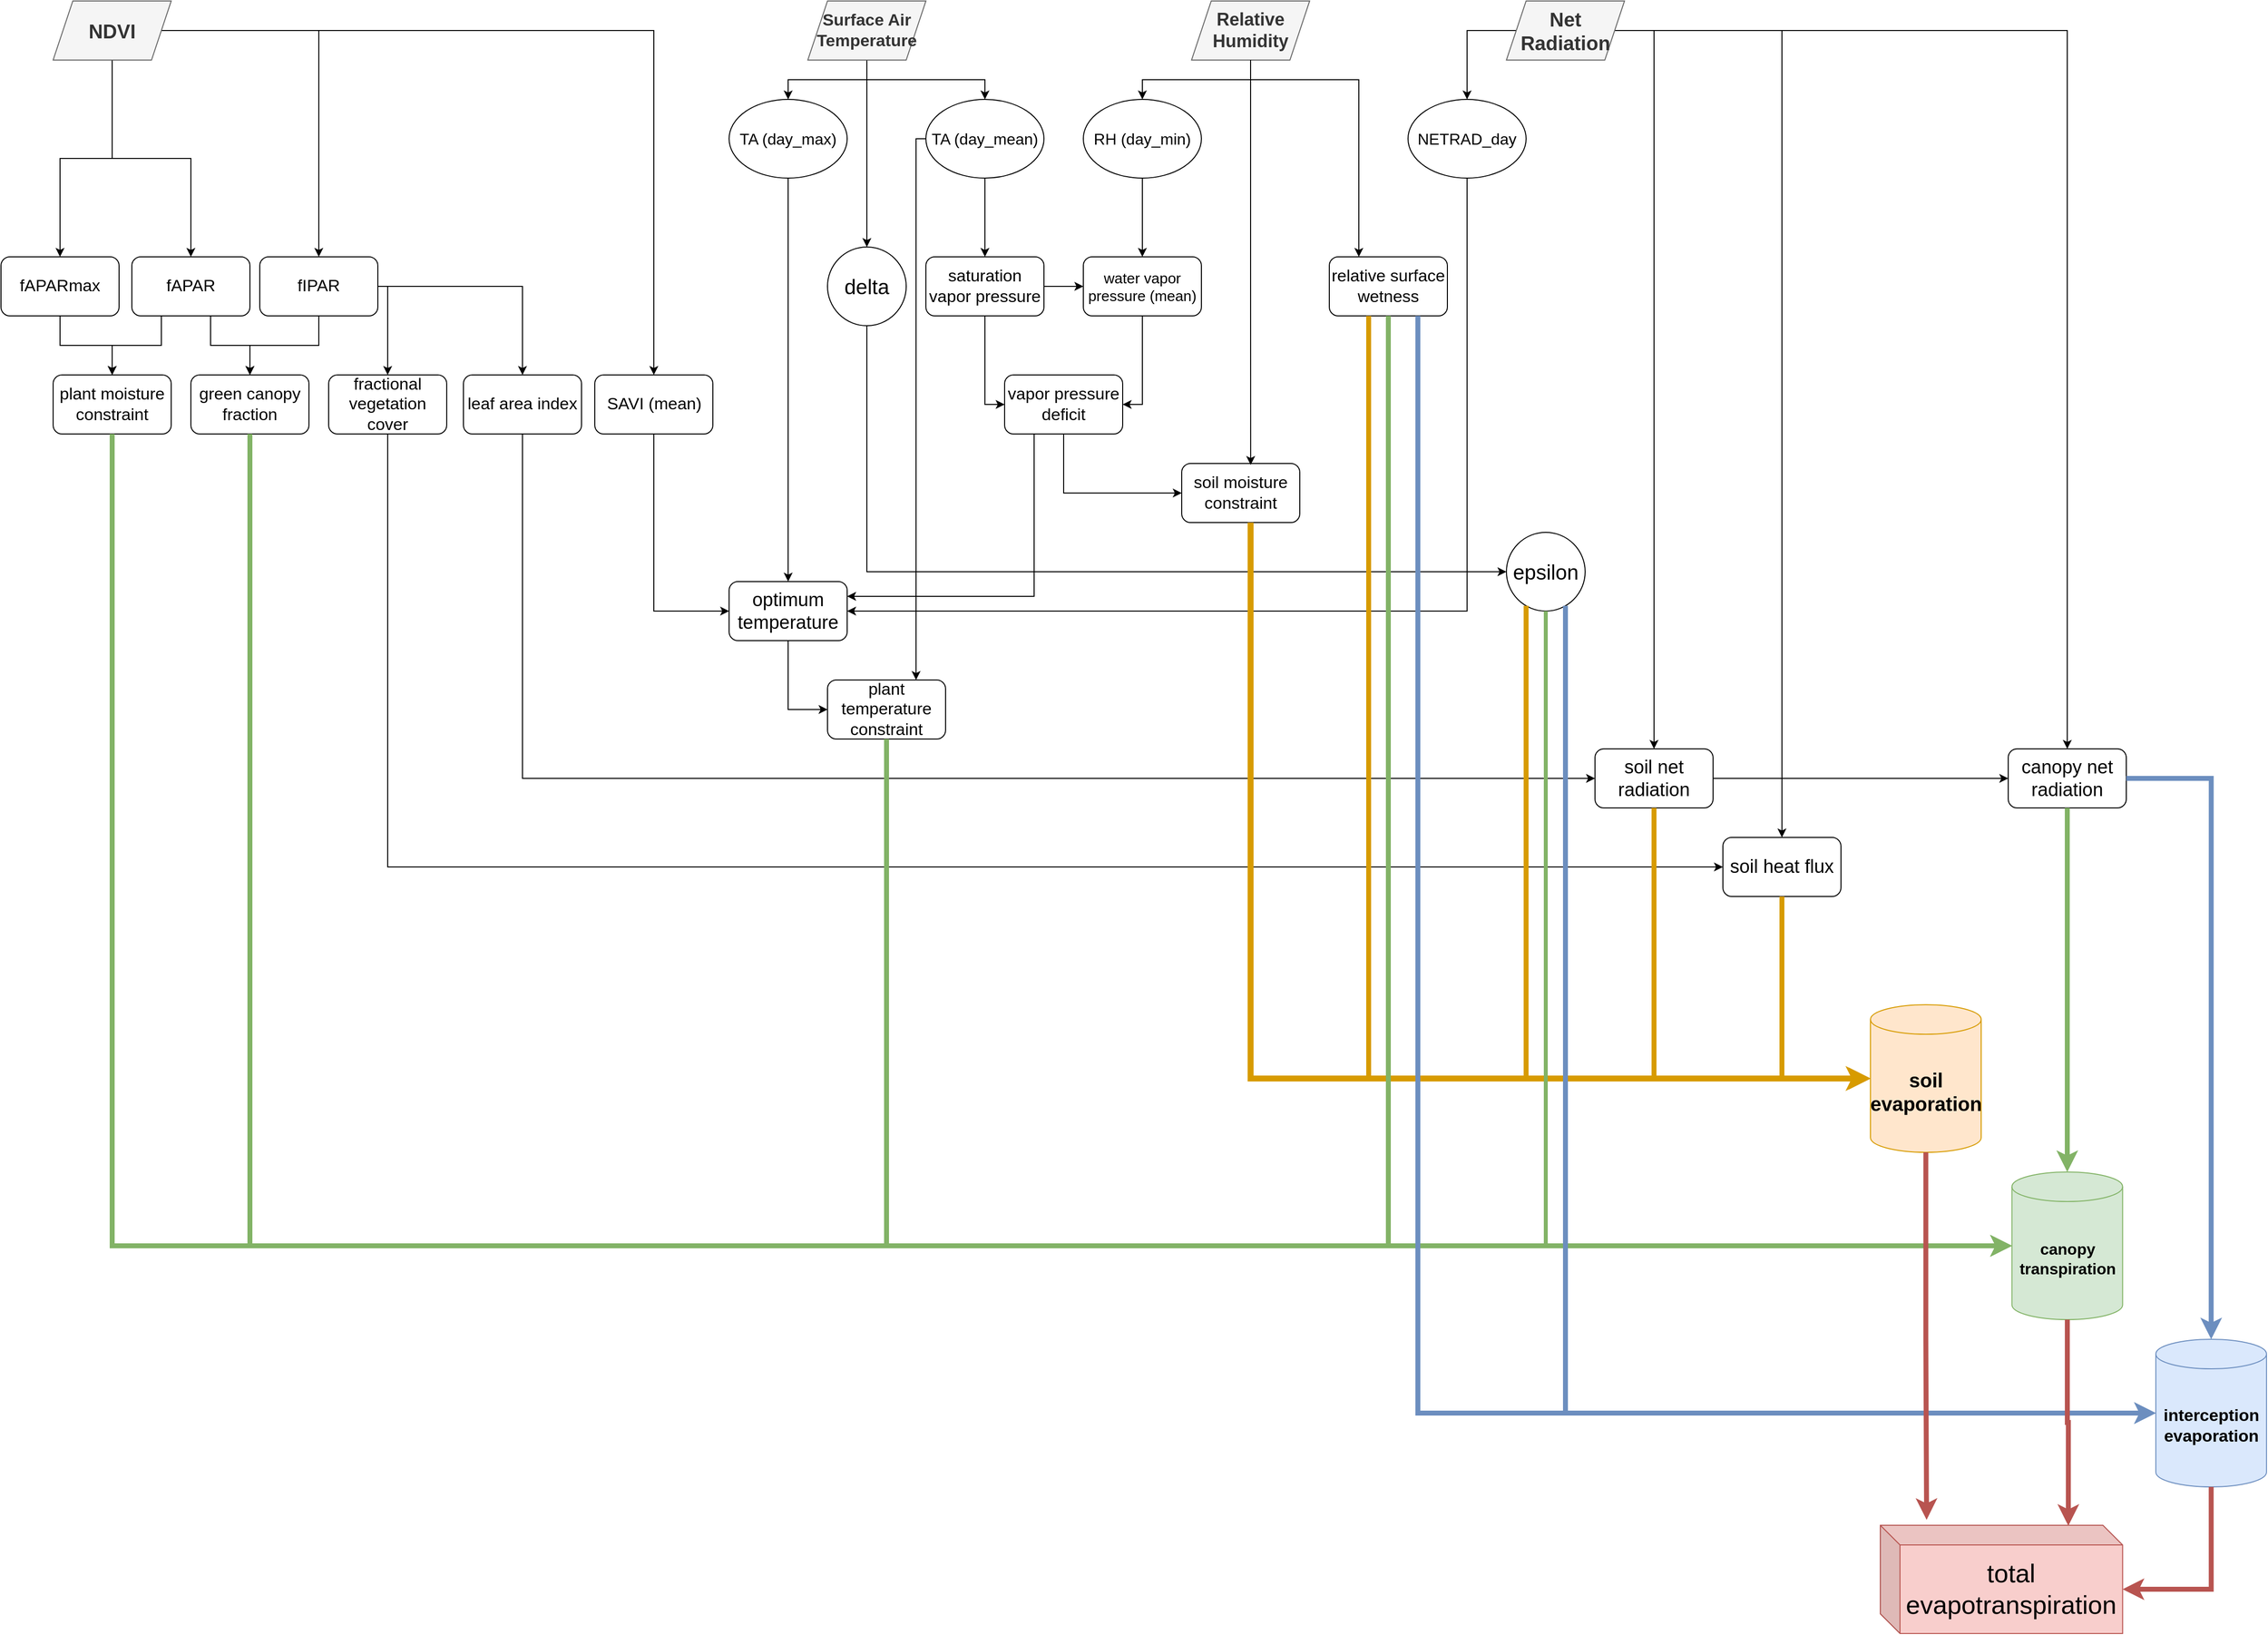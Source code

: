 <mxfile version="22.0.3" type="device">
  <diagram name="第 1 页" id="e8MWA4hKWEnPGZsJNyPN">
    <mxGraphModel dx="3637" dy="2235" grid="1" gridSize="10" guides="1" tooltips="1" connect="1" arrows="1" fold="1" page="1" pageScale="1" pageWidth="827" pageHeight="1169" math="0" shadow="0">
      <root>
        <mxCell id="0" />
        <mxCell id="1" parent="0" />
        <mxCell id="3VFLqZl32LcWvrL6Mjwe-11" style="edgeStyle=orthogonalEdgeStyle;rounded=0;orthogonalLoop=1;jettySize=auto;html=1;" edge="1" parent="1" source="3VFLqZl32LcWvrL6Mjwe-1" target="3VFLqZl32LcWvrL6Mjwe-6">
          <mxGeometry relative="1" as="geometry" />
        </mxCell>
        <mxCell id="3VFLqZl32LcWvrL6Mjwe-25" style="edgeStyle=orthogonalEdgeStyle;rounded=0;orthogonalLoop=1;jettySize=auto;html=1;entryX=0.5;entryY=0;entryDx=0;entryDy=0;" edge="1" parent="1" source="3VFLqZl32LcWvrL6Mjwe-1" target="3VFLqZl32LcWvrL6Mjwe-5">
          <mxGeometry relative="1" as="geometry" />
        </mxCell>
        <mxCell id="3VFLqZl32LcWvrL6Mjwe-33" style="edgeStyle=orthogonalEdgeStyle;rounded=0;orthogonalLoop=1;jettySize=auto;html=1;exitX=0.5;exitY=1;exitDx=0;exitDy=0;entryX=0.5;entryY=0;entryDx=0;entryDy=0;" edge="1" parent="1" source="3VFLqZl32LcWvrL6Mjwe-1" target="3VFLqZl32LcWvrL6Mjwe-32">
          <mxGeometry relative="1" as="geometry" />
        </mxCell>
        <mxCell id="3VFLqZl32LcWvrL6Mjwe-1" value="&lt;b&gt;&lt;font style=&quot;font-size: 17px;&quot;&gt;Surface Air Temperature&lt;/font&gt;&lt;/b&gt;" style="shape=parallelogram;perimeter=parallelogramPerimeter;whiteSpace=wrap;html=1;fixedSize=1;fillColor=#f5f5f5;fontColor=#333333;strokeColor=#666666;" vertex="1" parent="1">
          <mxGeometry x="40" y="150" width="120" height="60" as="geometry" />
        </mxCell>
        <mxCell id="3VFLqZl32LcWvrL6Mjwe-27" style="edgeStyle=orthogonalEdgeStyle;rounded=0;orthogonalLoop=1;jettySize=auto;html=1;entryX=0.5;entryY=0;entryDx=0;entryDy=0;" edge="1" parent="1" source="3VFLqZl32LcWvrL6Mjwe-2" target="3VFLqZl32LcWvrL6Mjwe-8">
          <mxGeometry relative="1" as="geometry" />
        </mxCell>
        <mxCell id="3VFLqZl32LcWvrL6Mjwe-30" style="edgeStyle=orthogonalEdgeStyle;rounded=0;orthogonalLoop=1;jettySize=auto;html=1;" edge="1" parent="1" source="3VFLqZl32LcWvrL6Mjwe-2" target="3VFLqZl32LcWvrL6Mjwe-29">
          <mxGeometry relative="1" as="geometry">
            <Array as="points">
              <mxPoint x="490" y="230" />
              <mxPoint x="600" y="230" />
            </Array>
          </mxGeometry>
        </mxCell>
        <mxCell id="3VFLqZl32LcWvrL6Mjwe-2" value="&lt;b&gt;&lt;font style=&quot;font-size: 18px;&quot;&gt;Relative Humidity&lt;/font&gt;&lt;/b&gt;" style="shape=parallelogram;perimeter=parallelogramPerimeter;whiteSpace=wrap;html=1;fixedSize=1;fillColor=#f5f5f5;fontColor=#333333;strokeColor=#666666;" vertex="1" parent="1">
          <mxGeometry x="430" y="150" width="120" height="60" as="geometry" />
        </mxCell>
        <mxCell id="3VFLqZl32LcWvrL6Mjwe-14" style="edgeStyle=orthogonalEdgeStyle;rounded=0;orthogonalLoop=1;jettySize=auto;html=1;entryX=0.5;entryY=0;entryDx=0;entryDy=0;" edge="1" parent="1" source="3VFLqZl32LcWvrL6Mjwe-4" target="3VFLqZl32LcWvrL6Mjwe-13">
          <mxGeometry relative="1" as="geometry">
            <Array as="points">
              <mxPoint x="710" y="180" />
            </Array>
          </mxGeometry>
        </mxCell>
        <mxCell id="3VFLqZl32LcWvrL6Mjwe-86" style="edgeStyle=orthogonalEdgeStyle;rounded=0;orthogonalLoop=1;jettySize=auto;html=1;entryX=0.5;entryY=0;entryDx=0;entryDy=0;exitX=1;exitY=0.5;exitDx=0;exitDy=0;" edge="1" parent="1" source="3VFLqZl32LcWvrL6Mjwe-4" target="3VFLqZl32LcWvrL6Mjwe-84">
          <mxGeometry relative="1" as="geometry">
            <Array as="points">
              <mxPoint x="900" y="180" />
            </Array>
          </mxGeometry>
        </mxCell>
        <mxCell id="3VFLqZl32LcWvrL6Mjwe-89" style="edgeStyle=orthogonalEdgeStyle;rounded=0;orthogonalLoop=1;jettySize=auto;html=1;entryX=0.5;entryY=0;entryDx=0;entryDy=0;" edge="1" parent="1" source="3VFLqZl32LcWvrL6Mjwe-4" target="3VFLqZl32LcWvrL6Mjwe-87">
          <mxGeometry relative="1" as="geometry" />
        </mxCell>
        <mxCell id="3VFLqZl32LcWvrL6Mjwe-102" style="edgeStyle=orthogonalEdgeStyle;rounded=0;orthogonalLoop=1;jettySize=auto;html=1;entryX=0.5;entryY=0;entryDx=0;entryDy=0;" edge="1" parent="1" source="3VFLqZl32LcWvrL6Mjwe-4" target="3VFLqZl32LcWvrL6Mjwe-101">
          <mxGeometry relative="1" as="geometry" />
        </mxCell>
        <mxCell id="3VFLqZl32LcWvrL6Mjwe-4" value="&lt;b style=&quot;font-size: 20px;&quot;&gt;&lt;font style=&quot;font-size: 20px;&quot;&gt;Net Radiation&lt;/font&gt;&lt;/b&gt;" style="shape=parallelogram;perimeter=parallelogramPerimeter;whiteSpace=wrap;html=1;fixedSize=1;fontSize=20;fillColor=#f5f5f5;fontColor=#333333;strokeColor=#666666;" vertex="1" parent="1">
          <mxGeometry x="750" y="150" width="120" height="60" as="geometry" />
        </mxCell>
        <mxCell id="3VFLqZl32LcWvrL6Mjwe-17" style="edgeStyle=orthogonalEdgeStyle;rounded=0;orthogonalLoop=1;jettySize=auto;html=1;" edge="1" parent="1" source="3VFLqZl32LcWvrL6Mjwe-5" target="3VFLqZl32LcWvrL6Mjwe-16">
          <mxGeometry relative="1" as="geometry" />
        </mxCell>
        <mxCell id="3VFLqZl32LcWvrL6Mjwe-77" style="edgeStyle=orthogonalEdgeStyle;rounded=0;orthogonalLoop=1;jettySize=auto;html=1;exitX=0;exitY=0.5;exitDx=0;exitDy=0;entryX=0.75;entryY=0;entryDx=0;entryDy=0;" edge="1" parent="1" source="3VFLqZl32LcWvrL6Mjwe-5" target="3VFLqZl32LcWvrL6Mjwe-76">
          <mxGeometry relative="1" as="geometry">
            <Array as="points">
              <mxPoint x="150" y="290" />
            </Array>
          </mxGeometry>
        </mxCell>
        <mxCell id="3VFLqZl32LcWvrL6Mjwe-5" value="TA (day_mean)" style="ellipse;whiteSpace=wrap;html=1;fontSize=16;" vertex="1" parent="1">
          <mxGeometry x="160" y="250" width="120" height="80" as="geometry" />
        </mxCell>
        <mxCell id="3VFLqZl32LcWvrL6Mjwe-72" style="edgeStyle=orthogonalEdgeStyle;rounded=0;orthogonalLoop=1;jettySize=auto;html=1;" edge="1" parent="1" source="3VFLqZl32LcWvrL6Mjwe-6" target="3VFLqZl32LcWvrL6Mjwe-70">
          <mxGeometry relative="1" as="geometry" />
        </mxCell>
        <mxCell id="3VFLqZl32LcWvrL6Mjwe-6" value="TA (day_max)" style="ellipse;whiteSpace=wrap;html=1;fontSize=16;" vertex="1" parent="1">
          <mxGeometry x="-40" y="250" width="120" height="80" as="geometry" />
        </mxCell>
        <mxCell id="3VFLqZl32LcWvrL6Mjwe-19" style="edgeStyle=orthogonalEdgeStyle;rounded=0;orthogonalLoop=1;jettySize=auto;html=1;" edge="1" parent="1" source="3VFLqZl32LcWvrL6Mjwe-8" target="3VFLqZl32LcWvrL6Mjwe-18">
          <mxGeometry relative="1" as="geometry" />
        </mxCell>
        <mxCell id="3VFLqZl32LcWvrL6Mjwe-8" value="RH (day_min)" style="ellipse;whiteSpace=wrap;html=1;fontSize=16;" vertex="1" parent="1">
          <mxGeometry x="320" y="250" width="120" height="80" as="geometry" />
        </mxCell>
        <mxCell id="3VFLqZl32LcWvrL6Mjwe-74" style="edgeStyle=orthogonalEdgeStyle;rounded=0;orthogonalLoop=1;jettySize=auto;html=1;entryX=1;entryY=0.5;entryDx=0;entryDy=0;exitX=0.5;exitY=1;exitDx=0;exitDy=0;" edge="1" parent="1" source="3VFLqZl32LcWvrL6Mjwe-13" target="3VFLqZl32LcWvrL6Mjwe-70">
          <mxGeometry relative="1" as="geometry">
            <Array as="points">
              <mxPoint x="710" y="770" />
            </Array>
          </mxGeometry>
        </mxCell>
        <mxCell id="3VFLqZl32LcWvrL6Mjwe-13" value="NETRAD_day" style="ellipse;whiteSpace=wrap;html=1;fontSize=16;" vertex="1" parent="1">
          <mxGeometry x="650" y="250" width="120" height="80" as="geometry" />
        </mxCell>
        <mxCell id="3VFLqZl32LcWvrL6Mjwe-20" style="edgeStyle=orthogonalEdgeStyle;rounded=0;orthogonalLoop=1;jettySize=auto;html=1;entryX=0;entryY=0.5;entryDx=0;entryDy=0;" edge="1" parent="1" source="3VFLqZl32LcWvrL6Mjwe-16" target="3VFLqZl32LcWvrL6Mjwe-18">
          <mxGeometry relative="1" as="geometry" />
        </mxCell>
        <mxCell id="3VFLqZl32LcWvrL6Mjwe-28" style="edgeStyle=orthogonalEdgeStyle;rounded=0;orthogonalLoop=1;jettySize=auto;html=1;entryX=0;entryY=0.5;entryDx=0;entryDy=0;" edge="1" parent="1" source="3VFLqZl32LcWvrL6Mjwe-16" target="3VFLqZl32LcWvrL6Mjwe-21">
          <mxGeometry relative="1" as="geometry" />
        </mxCell>
        <mxCell id="3VFLqZl32LcWvrL6Mjwe-16" value="&lt;font style=&quot;font-size: 17px;&quot;&gt;saturation vapor pressure&lt;/font&gt;" style="rounded=1;whiteSpace=wrap;html=1;" vertex="1" parent="1">
          <mxGeometry x="160" y="410" width="120" height="60" as="geometry" />
        </mxCell>
        <mxCell id="3VFLqZl32LcWvrL6Mjwe-23" style="edgeStyle=orthogonalEdgeStyle;rounded=0;orthogonalLoop=1;jettySize=auto;html=1;entryX=1;entryY=0.5;entryDx=0;entryDy=0;" edge="1" parent="1" source="3VFLqZl32LcWvrL6Mjwe-18" target="3VFLqZl32LcWvrL6Mjwe-21">
          <mxGeometry relative="1" as="geometry" />
        </mxCell>
        <mxCell id="3VFLqZl32LcWvrL6Mjwe-18" value="&lt;font style=&quot;font-size: 15px;&quot;&gt;water vapor pressure (mean)&lt;/font&gt;" style="rounded=1;whiteSpace=wrap;html=1;" vertex="1" parent="1">
          <mxGeometry x="320" y="410" width="120" height="60" as="geometry" />
        </mxCell>
        <mxCell id="3VFLqZl32LcWvrL6Mjwe-48" style="edgeStyle=orthogonalEdgeStyle;rounded=0;orthogonalLoop=1;jettySize=auto;html=1;entryX=0;entryY=0.5;entryDx=0;entryDy=0;" edge="1" parent="1" source="3VFLqZl32LcWvrL6Mjwe-21" target="3VFLqZl32LcWvrL6Mjwe-46">
          <mxGeometry relative="1" as="geometry">
            <Array as="points">
              <mxPoint x="300" y="650" />
            </Array>
          </mxGeometry>
        </mxCell>
        <mxCell id="3VFLqZl32LcWvrL6Mjwe-75" style="edgeStyle=orthogonalEdgeStyle;rounded=0;orthogonalLoop=1;jettySize=auto;html=1;exitX=0.25;exitY=1;exitDx=0;exitDy=0;entryX=1;entryY=0.25;entryDx=0;entryDy=0;" edge="1" parent="1" source="3VFLqZl32LcWvrL6Mjwe-21" target="3VFLqZl32LcWvrL6Mjwe-70">
          <mxGeometry relative="1" as="geometry" />
        </mxCell>
        <mxCell id="3VFLqZl32LcWvrL6Mjwe-21" value="&lt;font style=&quot;font-size: 17px;&quot;&gt;vapor pressure deficit&lt;/font&gt;" style="rounded=1;whiteSpace=wrap;html=1;" vertex="1" parent="1">
          <mxGeometry x="240" y="530" width="120" height="60" as="geometry" />
        </mxCell>
        <mxCell id="3VFLqZl32LcWvrL6Mjwe-29" value="&lt;font style=&quot;font-size: 17px;&quot;&gt;relative surface wetness&lt;/font&gt;" style="rounded=1;whiteSpace=wrap;html=1;" vertex="1" parent="1">
          <mxGeometry x="570" y="410" width="120" height="60" as="geometry" />
        </mxCell>
        <mxCell id="3VFLqZl32LcWvrL6Mjwe-83" style="edgeStyle=orthogonalEdgeStyle;rounded=0;orthogonalLoop=1;jettySize=auto;html=1;exitX=0.5;exitY=1;exitDx=0;exitDy=0;entryX=0;entryY=0.5;entryDx=0;entryDy=0;" edge="1" parent="1" source="3VFLqZl32LcWvrL6Mjwe-32" target="3VFLqZl32LcWvrL6Mjwe-81">
          <mxGeometry relative="1" as="geometry" />
        </mxCell>
        <mxCell id="3VFLqZl32LcWvrL6Mjwe-32" value="delta" style="ellipse;whiteSpace=wrap;html=1;aspect=fixed;fontSize=21;" vertex="1" parent="1">
          <mxGeometry x="60" y="400" width="80" height="80" as="geometry" />
        </mxCell>
        <mxCell id="3VFLqZl32LcWvrL6Mjwe-46" value="&lt;font style=&quot;font-size: 17px;&quot;&gt;soil moisture constraint&lt;/font&gt;" style="rounded=1;whiteSpace=wrap;html=1;" vertex="1" parent="1">
          <mxGeometry x="420" y="620" width="120" height="60" as="geometry" />
        </mxCell>
        <mxCell id="3VFLqZl32LcWvrL6Mjwe-47" style="edgeStyle=orthogonalEdgeStyle;rounded=0;orthogonalLoop=1;jettySize=auto;html=1;entryX=0.584;entryY=0.025;entryDx=0;entryDy=0;entryPerimeter=0;" edge="1" parent="1" source="3VFLqZl32LcWvrL6Mjwe-2" target="3VFLqZl32LcWvrL6Mjwe-46">
          <mxGeometry relative="1" as="geometry" />
        </mxCell>
        <mxCell id="3VFLqZl32LcWvrL6Mjwe-53" style="edgeStyle=orthogonalEdgeStyle;rounded=0;orthogonalLoop=1;jettySize=auto;html=1;entryX=0.5;entryY=0;entryDx=0;entryDy=0;" edge="1" parent="1" source="3VFLqZl32LcWvrL6Mjwe-57" target="3VFLqZl32LcWvrL6Mjwe-59">
          <mxGeometry relative="1" as="geometry" />
        </mxCell>
        <mxCell id="3VFLqZl32LcWvrL6Mjwe-54" style="edgeStyle=orthogonalEdgeStyle;rounded=0;orthogonalLoop=1;jettySize=auto;html=1;" edge="1" parent="1" source="3VFLqZl32LcWvrL6Mjwe-57" target="3VFLqZl32LcWvrL6Mjwe-62">
          <mxGeometry relative="1" as="geometry" />
        </mxCell>
        <mxCell id="3VFLqZl32LcWvrL6Mjwe-55" style="edgeStyle=orthogonalEdgeStyle;rounded=0;orthogonalLoop=1;jettySize=auto;html=1;entryX=0.5;entryY=0;entryDx=0;entryDy=0;" edge="1" parent="1" source="3VFLqZl32LcWvrL6Mjwe-57" target="3VFLqZl32LcWvrL6Mjwe-65">
          <mxGeometry relative="1" as="geometry" />
        </mxCell>
        <mxCell id="3VFLqZl32LcWvrL6Mjwe-56" style="edgeStyle=orthogonalEdgeStyle;rounded=0;orthogonalLoop=1;jettySize=auto;html=1;exitX=1;exitY=0.5;exitDx=0;exitDy=0;entryX=0.5;entryY=0;entryDx=0;entryDy=0;" edge="1" parent="1" source="3VFLqZl32LcWvrL6Mjwe-57" target="3VFLqZl32LcWvrL6Mjwe-69">
          <mxGeometry relative="1" as="geometry" />
        </mxCell>
        <mxCell id="3VFLqZl32LcWvrL6Mjwe-57" value="&lt;b style=&quot;font-size: 20px;&quot;&gt;&lt;font style=&quot;font-size: 20px;&quot;&gt;NDVI&lt;/font&gt;&lt;/b&gt;" style="shape=parallelogram;perimeter=parallelogramPerimeter;whiteSpace=wrap;html=1;fixedSize=1;fontSize=20;fillColor=#f5f5f5;fontColor=#333333;strokeColor=#666666;" vertex="1" parent="1">
          <mxGeometry x="-727" y="150" width="120" height="60" as="geometry" />
        </mxCell>
        <mxCell id="3VFLqZl32LcWvrL6Mjwe-58" style="edgeStyle=orthogonalEdgeStyle;rounded=0;orthogonalLoop=1;jettySize=auto;html=1;" edge="1" parent="1" source="3VFLqZl32LcWvrL6Mjwe-59" target="3VFLqZl32LcWvrL6Mjwe-67">
          <mxGeometry relative="1" as="geometry" />
        </mxCell>
        <mxCell id="3VFLqZl32LcWvrL6Mjwe-59" value="&lt;font style=&quot;font-size: 17px;&quot;&gt;fAPARmax&lt;/font&gt;" style="rounded=1;whiteSpace=wrap;html=1;" vertex="1" parent="1">
          <mxGeometry x="-780" y="410" width="120" height="60" as="geometry" />
        </mxCell>
        <mxCell id="3VFLqZl32LcWvrL6Mjwe-60" style="edgeStyle=orthogonalEdgeStyle;rounded=0;orthogonalLoop=1;jettySize=auto;html=1;" edge="1" parent="1" source="3VFLqZl32LcWvrL6Mjwe-62" target="3VFLqZl32LcWvrL6Mjwe-66">
          <mxGeometry relative="1" as="geometry">
            <Array as="points">
              <mxPoint x="-567" y="500" />
              <mxPoint x="-527" y="500" />
            </Array>
          </mxGeometry>
        </mxCell>
        <mxCell id="3VFLqZl32LcWvrL6Mjwe-61" style="edgeStyle=orthogonalEdgeStyle;rounded=0;orthogonalLoop=1;jettySize=auto;html=1;exitX=0.25;exitY=1;exitDx=0;exitDy=0;entryX=0.5;entryY=0;entryDx=0;entryDy=0;" edge="1" parent="1" source="3VFLqZl32LcWvrL6Mjwe-62" target="3VFLqZl32LcWvrL6Mjwe-67">
          <mxGeometry relative="1" as="geometry">
            <mxPoint x="-717" y="530" as="targetPoint" />
          </mxGeometry>
        </mxCell>
        <mxCell id="3VFLqZl32LcWvrL6Mjwe-62" value="&lt;font style=&quot;font-size: 17px;&quot;&gt;fAPAR&lt;/font&gt;" style="rounded=1;whiteSpace=wrap;html=1;" vertex="1" parent="1">
          <mxGeometry x="-647" y="410" width="120" height="60" as="geometry" />
        </mxCell>
        <mxCell id="3VFLqZl32LcWvrL6Mjwe-63" style="edgeStyle=orthogonalEdgeStyle;rounded=0;orthogonalLoop=1;jettySize=auto;html=1;entryX=0.5;entryY=0;entryDx=0;entryDy=0;" edge="1" parent="1" source="3VFLqZl32LcWvrL6Mjwe-65" target="3VFLqZl32LcWvrL6Mjwe-66">
          <mxGeometry relative="1" as="geometry" />
        </mxCell>
        <mxCell id="3VFLqZl32LcWvrL6Mjwe-64" style="edgeStyle=orthogonalEdgeStyle;rounded=0;orthogonalLoop=1;jettySize=auto;html=1;" edge="1" parent="1" source="3VFLqZl32LcWvrL6Mjwe-65" target="3VFLqZl32LcWvrL6Mjwe-68">
          <mxGeometry relative="1" as="geometry">
            <Array as="points">
              <mxPoint x="-387" y="440" />
            </Array>
          </mxGeometry>
        </mxCell>
        <mxCell id="3VFLqZl32LcWvrL6Mjwe-80" style="edgeStyle=orthogonalEdgeStyle;rounded=0;orthogonalLoop=1;jettySize=auto;html=1;" edge="1" parent="1" source="3VFLqZl32LcWvrL6Mjwe-65" target="3VFLqZl32LcWvrL6Mjwe-79">
          <mxGeometry relative="1" as="geometry" />
        </mxCell>
        <mxCell id="3VFLqZl32LcWvrL6Mjwe-65" value="&lt;font style=&quot;font-size: 17px;&quot;&gt;fIPAR&lt;/font&gt;" style="rounded=1;whiteSpace=wrap;html=1;" vertex="1" parent="1">
          <mxGeometry x="-517" y="410" width="120" height="60" as="geometry" />
        </mxCell>
        <mxCell id="3VFLqZl32LcWvrL6Mjwe-66" value="&lt;font style=&quot;font-size: 17px;&quot;&gt;green canopy fraction&lt;/font&gt;" style="rounded=1;whiteSpace=wrap;html=1;" vertex="1" parent="1">
          <mxGeometry x="-587" y="530" width="120" height="60" as="geometry" />
        </mxCell>
        <mxCell id="3VFLqZl32LcWvrL6Mjwe-67" value="&lt;font style=&quot;font-size: 17px;&quot;&gt;plant moisture constraint&lt;/font&gt;" style="rounded=1;whiteSpace=wrap;html=1;" vertex="1" parent="1">
          <mxGeometry x="-727" y="530" width="120" height="60" as="geometry" />
        </mxCell>
        <mxCell id="3VFLqZl32LcWvrL6Mjwe-68" value="&lt;font style=&quot;font-size: 17px;&quot;&gt;fractional vegetation cover&lt;/font&gt;" style="rounded=1;whiteSpace=wrap;html=1;" vertex="1" parent="1">
          <mxGeometry x="-447" y="530" width="120" height="60" as="geometry" />
        </mxCell>
        <mxCell id="3VFLqZl32LcWvrL6Mjwe-71" style="edgeStyle=orthogonalEdgeStyle;rounded=0;orthogonalLoop=1;jettySize=auto;html=1;entryX=0;entryY=0.5;entryDx=0;entryDy=0;" edge="1" parent="1" source="3VFLqZl32LcWvrL6Mjwe-69" target="3VFLqZl32LcWvrL6Mjwe-70">
          <mxGeometry relative="1" as="geometry">
            <Array as="points">
              <mxPoint x="-116" y="770" />
            </Array>
          </mxGeometry>
        </mxCell>
        <mxCell id="3VFLqZl32LcWvrL6Mjwe-69" value="&lt;font style=&quot;font-size: 17px;&quot;&gt;SAVI (mean)&lt;/font&gt;" style="rounded=1;whiteSpace=wrap;html=1;" vertex="1" parent="1">
          <mxGeometry x="-176.5" y="530" width="120" height="60" as="geometry" />
        </mxCell>
        <mxCell id="3VFLqZl32LcWvrL6Mjwe-78" style="edgeStyle=orthogonalEdgeStyle;rounded=0;orthogonalLoop=1;jettySize=auto;html=1;exitX=0.5;exitY=1;exitDx=0;exitDy=0;entryX=0;entryY=0.5;entryDx=0;entryDy=0;" edge="1" parent="1" source="3VFLqZl32LcWvrL6Mjwe-70" target="3VFLqZl32LcWvrL6Mjwe-76">
          <mxGeometry relative="1" as="geometry" />
        </mxCell>
        <mxCell id="3VFLqZl32LcWvrL6Mjwe-70" value="&lt;font style=&quot;font-size: 19px;&quot;&gt;optimum temperature&lt;/font&gt;" style="rounded=1;whiteSpace=wrap;html=1;fontSize=19;" vertex="1" parent="1">
          <mxGeometry x="-40" y="740" width="120" height="60" as="geometry" />
        </mxCell>
        <mxCell id="3VFLqZl32LcWvrL6Mjwe-76" value="&lt;font style=&quot;font-size: 17px;&quot;&gt;plant temperature constraint&lt;/font&gt;" style="rounded=1;whiteSpace=wrap;html=1;" vertex="1" parent="1">
          <mxGeometry x="60" y="840" width="120" height="60" as="geometry" />
        </mxCell>
        <mxCell id="3VFLqZl32LcWvrL6Mjwe-85" style="edgeStyle=orthogonalEdgeStyle;rounded=0;orthogonalLoop=1;jettySize=auto;html=1;exitX=0.5;exitY=1;exitDx=0;exitDy=0;entryX=0;entryY=0.5;entryDx=0;entryDy=0;" edge="1" parent="1" source="3VFLqZl32LcWvrL6Mjwe-79" target="3VFLqZl32LcWvrL6Mjwe-84">
          <mxGeometry relative="1" as="geometry" />
        </mxCell>
        <mxCell id="3VFLqZl32LcWvrL6Mjwe-88" style="edgeStyle=orthogonalEdgeStyle;rounded=0;orthogonalLoop=1;jettySize=auto;html=1;entryX=0;entryY=0.5;entryDx=0;entryDy=0;exitX=0.5;exitY=1;exitDx=0;exitDy=0;" edge="1" parent="1" source="3VFLqZl32LcWvrL6Mjwe-68" target="3VFLqZl32LcWvrL6Mjwe-87">
          <mxGeometry relative="1" as="geometry">
            <Array as="points">
              <mxPoint x="-387" y="1030" />
            </Array>
          </mxGeometry>
        </mxCell>
        <mxCell id="3VFLqZl32LcWvrL6Mjwe-79" value="&lt;font style=&quot;font-size: 17px;&quot;&gt;leaf area index&lt;/font&gt;" style="rounded=1;whiteSpace=wrap;html=1;" vertex="1" parent="1">
          <mxGeometry x="-310" y="530" width="120" height="60" as="geometry" />
        </mxCell>
        <mxCell id="3VFLqZl32LcWvrL6Mjwe-81" value="epsilon" style="ellipse;whiteSpace=wrap;html=1;aspect=fixed;fontSize=21;" vertex="1" parent="1">
          <mxGeometry x="750" y="690" width="80" height="80" as="geometry" />
        </mxCell>
        <mxCell id="3VFLqZl32LcWvrL6Mjwe-103" style="edgeStyle=orthogonalEdgeStyle;rounded=0;orthogonalLoop=1;jettySize=auto;html=1;entryX=0;entryY=0.5;entryDx=0;entryDy=0;" edge="1" parent="1" source="3VFLqZl32LcWvrL6Mjwe-84" target="3VFLqZl32LcWvrL6Mjwe-101">
          <mxGeometry relative="1" as="geometry" />
        </mxCell>
        <mxCell id="3VFLqZl32LcWvrL6Mjwe-84" value="&lt;font style=&quot;font-size: 19px;&quot;&gt;soil net radiation&lt;/font&gt;" style="rounded=1;whiteSpace=wrap;html=1;fontSize=19;" vertex="1" parent="1">
          <mxGeometry x="840" y="910" width="120" height="60" as="geometry" />
        </mxCell>
        <mxCell id="3VFLqZl32LcWvrL6Mjwe-87" value="&lt;font style=&quot;font-size: 19px;&quot;&gt;soil heat flux&lt;/font&gt;" style="rounded=1;whiteSpace=wrap;html=1;fontSize=19;" vertex="1" parent="1">
          <mxGeometry x="970" y="1000" width="120" height="60" as="geometry" />
        </mxCell>
        <mxCell id="3VFLqZl32LcWvrL6Mjwe-92" value="&lt;font style=&quot;font-size: 20px;&quot;&gt;&lt;b&gt;soil evaporation&lt;/b&gt;&lt;/font&gt;" style="shape=cylinder3;whiteSpace=wrap;html=1;boundedLbl=1;backgroundOutline=1;size=15;labelBackgroundColor=none;fillColor=#ffe6cc;strokeColor=#d79b00;" vertex="1" parent="1">
          <mxGeometry x="1120" y="1170" width="112.5" height="150" as="geometry" />
        </mxCell>
        <mxCell id="3VFLqZl32LcWvrL6Mjwe-93" style="edgeStyle=orthogonalEdgeStyle;rounded=0;orthogonalLoop=1;jettySize=auto;html=1;entryX=0;entryY=0.5;entryDx=0;entryDy=0;entryPerimeter=0;fillColor=#ffe6cc;strokeColor=#d79b00;strokeWidth=5;" edge="1" parent="1" source="3VFLqZl32LcWvrL6Mjwe-29" target="3VFLqZl32LcWvrL6Mjwe-92">
          <mxGeometry relative="1" as="geometry">
            <Array as="points">
              <mxPoint x="610" y="1245" />
            </Array>
          </mxGeometry>
        </mxCell>
        <mxCell id="3VFLqZl32LcWvrL6Mjwe-94" style="edgeStyle=orthogonalEdgeStyle;rounded=0;orthogonalLoop=1;jettySize=auto;html=1;entryX=0;entryY=0.5;entryDx=0;entryDy=0;entryPerimeter=0;fillColor=#ffe6cc;strokeColor=#d79b00;strokeWidth=6;" edge="1" parent="1" source="3VFLqZl32LcWvrL6Mjwe-46" target="3VFLqZl32LcWvrL6Mjwe-92">
          <mxGeometry relative="1" as="geometry">
            <Array as="points">
              <mxPoint x="490" y="1245" />
            </Array>
          </mxGeometry>
        </mxCell>
        <mxCell id="3VFLqZl32LcWvrL6Mjwe-95" style="edgeStyle=orthogonalEdgeStyle;rounded=0;orthogonalLoop=1;jettySize=auto;html=1;entryX=0;entryY=0.5;entryDx=0;entryDy=0;entryPerimeter=0;strokeWidth=5;fillColor=#ffe6cc;strokeColor=#d79b00;" edge="1" parent="1" source="3VFLqZl32LcWvrL6Mjwe-81" target="3VFLqZl32LcWvrL6Mjwe-92">
          <mxGeometry relative="1" as="geometry">
            <Array as="points">
              <mxPoint x="770" y="1245" />
            </Array>
          </mxGeometry>
        </mxCell>
        <mxCell id="3VFLqZl32LcWvrL6Mjwe-96" style="edgeStyle=orthogonalEdgeStyle;rounded=0;orthogonalLoop=1;jettySize=auto;html=1;entryX=0;entryY=0.5;entryDx=0;entryDy=0;entryPerimeter=0;fillColor=#ffe6cc;strokeColor=#d79b00;strokeWidth=5;" edge="1" parent="1" source="3VFLqZl32LcWvrL6Mjwe-84" target="3VFLqZl32LcWvrL6Mjwe-92">
          <mxGeometry relative="1" as="geometry">
            <Array as="points">
              <mxPoint x="900" y="1245" />
            </Array>
          </mxGeometry>
        </mxCell>
        <mxCell id="3VFLqZl32LcWvrL6Mjwe-98" style="edgeStyle=orthogonalEdgeStyle;rounded=0;orthogonalLoop=1;jettySize=auto;html=1;entryX=0;entryY=0.5;entryDx=0;entryDy=0;entryPerimeter=0;fillColor=#ffe6cc;strokeColor=#d79b00;strokeWidth=5;" edge="1" parent="1" source="3VFLqZl32LcWvrL6Mjwe-87" target="3VFLqZl32LcWvrL6Mjwe-92">
          <mxGeometry relative="1" as="geometry">
            <Array as="points">
              <mxPoint x="1030" y="1245" />
            </Array>
          </mxGeometry>
        </mxCell>
        <mxCell id="3VFLqZl32LcWvrL6Mjwe-99" value="&lt;b&gt;&lt;font style=&quot;font-size: 17px;&quot;&gt;interception evaporation&lt;/font&gt;&lt;/b&gt;" style="shape=cylinder3;whiteSpace=wrap;html=1;boundedLbl=1;backgroundOutline=1;size=15;labelBackgroundColor=none;fillColor=#dae8fc;strokeColor=#6c8ebf;" vertex="1" parent="1">
          <mxGeometry x="1410" y="1510" width="112.5" height="150" as="geometry" />
        </mxCell>
        <mxCell id="3VFLqZl32LcWvrL6Mjwe-100" value="&lt;b&gt;&lt;font style=&quot;font-size: 16px;&quot;&gt;canopy transpiration&lt;/font&gt;&lt;/b&gt;" style="shape=cylinder3;whiteSpace=wrap;html=1;boundedLbl=1;backgroundOutline=1;size=15;labelBackgroundColor=none;fillColor=#d5e8d4;strokeColor=#82b366;" vertex="1" parent="1">
          <mxGeometry x="1263.75" y="1340" width="112.5" height="150" as="geometry" />
        </mxCell>
        <mxCell id="3VFLqZl32LcWvrL6Mjwe-101" value="&lt;font style=&quot;font-size: 19px;&quot;&gt;canopy net radiation&lt;/font&gt;" style="rounded=1;whiteSpace=wrap;html=1;fontSize=19;" vertex="1" parent="1">
          <mxGeometry x="1260" y="910" width="120" height="60" as="geometry" />
        </mxCell>
        <mxCell id="3VFLqZl32LcWvrL6Mjwe-104" style="edgeStyle=orthogonalEdgeStyle;rounded=0;orthogonalLoop=1;jettySize=auto;html=1;entryX=0;entryY=0.5;entryDx=0;entryDy=0;entryPerimeter=0;strokeWidth=5;fillColor=#d5e8d4;strokeColor=#82b366;" edge="1" parent="1" source="3VFLqZl32LcWvrL6Mjwe-29" target="3VFLqZl32LcWvrL6Mjwe-100">
          <mxGeometry relative="1" as="geometry">
            <Array as="points">
              <mxPoint x="630" y="1415" />
            </Array>
          </mxGeometry>
        </mxCell>
        <mxCell id="3VFLqZl32LcWvrL6Mjwe-105" style="edgeStyle=orthogonalEdgeStyle;rounded=0;orthogonalLoop=1;jettySize=auto;html=1;entryX=0;entryY=0.5;entryDx=0;entryDy=0;entryPerimeter=0;strokeWidth=5;fillColor=#d5e8d4;strokeColor=#82b366;" edge="1" parent="1" source="3VFLqZl32LcWvrL6Mjwe-66" target="3VFLqZl32LcWvrL6Mjwe-100">
          <mxGeometry relative="1" as="geometry">
            <Array as="points">
              <mxPoint x="-527" y="1415" />
            </Array>
          </mxGeometry>
        </mxCell>
        <mxCell id="3VFLqZl32LcWvrL6Mjwe-106" style="edgeStyle=orthogonalEdgeStyle;rounded=0;orthogonalLoop=1;jettySize=auto;html=1;entryX=0;entryY=0.5;entryDx=0;entryDy=0;entryPerimeter=0;strokeWidth=5;fillColor=#d5e8d4;strokeColor=#82b366;" edge="1" parent="1" source="3VFLqZl32LcWvrL6Mjwe-76" target="3VFLqZl32LcWvrL6Mjwe-100">
          <mxGeometry relative="1" as="geometry">
            <Array as="points">
              <mxPoint x="120" y="1415" />
            </Array>
          </mxGeometry>
        </mxCell>
        <mxCell id="3VFLqZl32LcWvrL6Mjwe-107" style="edgeStyle=orthogonalEdgeStyle;rounded=0;orthogonalLoop=1;jettySize=auto;html=1;entryX=0;entryY=0.5;entryDx=0;entryDy=0;entryPerimeter=0;fillColor=#d5e8d4;strokeColor=#82b366;strokeWidth=5;" edge="1" parent="1" source="3VFLqZl32LcWvrL6Mjwe-67" target="3VFLqZl32LcWvrL6Mjwe-100">
          <mxGeometry relative="1" as="geometry">
            <Array as="points">
              <mxPoint x="-667" y="1415" />
            </Array>
          </mxGeometry>
        </mxCell>
        <mxCell id="3VFLqZl32LcWvrL6Mjwe-108" style="edgeStyle=orthogonalEdgeStyle;rounded=0;orthogonalLoop=1;jettySize=auto;html=1;entryX=0;entryY=0.5;entryDx=0;entryDy=0;entryPerimeter=0;fillColor=#d5e8d4;strokeColor=#82b366;strokeWidth=4;" edge="1" parent="1" source="3VFLqZl32LcWvrL6Mjwe-81" target="3VFLqZl32LcWvrL6Mjwe-100">
          <mxGeometry relative="1" as="geometry">
            <Array as="points">
              <mxPoint x="790" y="1415" />
            </Array>
          </mxGeometry>
        </mxCell>
        <mxCell id="3VFLqZl32LcWvrL6Mjwe-109" style="edgeStyle=orthogonalEdgeStyle;rounded=0;orthogonalLoop=1;jettySize=auto;html=1;entryX=0.5;entryY=0;entryDx=0;entryDy=0;entryPerimeter=0;fillColor=#d5e8d4;strokeColor=#82b366;strokeWidth=5;" edge="1" parent="1" source="3VFLqZl32LcWvrL6Mjwe-101" target="3VFLqZl32LcWvrL6Mjwe-100">
          <mxGeometry relative="1" as="geometry" />
        </mxCell>
        <mxCell id="3VFLqZl32LcWvrL6Mjwe-110" style="edgeStyle=orthogonalEdgeStyle;rounded=0;orthogonalLoop=1;jettySize=auto;html=1;exitX=0.75;exitY=1;exitDx=0;exitDy=0;entryX=0;entryY=0.5;entryDx=0;entryDy=0;entryPerimeter=0;fillColor=#dae8fc;strokeColor=#6c8ebf;strokeWidth=5;" edge="1" parent="1" source="3VFLqZl32LcWvrL6Mjwe-29" target="3VFLqZl32LcWvrL6Mjwe-99">
          <mxGeometry relative="1" as="geometry" />
        </mxCell>
        <mxCell id="3VFLqZl32LcWvrL6Mjwe-111" style="edgeStyle=orthogonalEdgeStyle;rounded=0;orthogonalLoop=1;jettySize=auto;html=1;exitX=1;exitY=0.5;exitDx=0;exitDy=0;entryX=0.5;entryY=0;entryDx=0;entryDy=0;entryPerimeter=0;fillColor=#dae8fc;strokeColor=#6c8ebf;strokeWidth=5;" edge="1" parent="1" source="3VFLqZl32LcWvrL6Mjwe-101" target="3VFLqZl32LcWvrL6Mjwe-99">
          <mxGeometry relative="1" as="geometry" />
        </mxCell>
        <mxCell id="3VFLqZl32LcWvrL6Mjwe-113" style="edgeStyle=orthogonalEdgeStyle;rounded=0;orthogonalLoop=1;jettySize=auto;html=1;fillColor=#dae8fc;strokeColor=#6c8ebf;strokeWidth=5;" edge="1" parent="1" source="3VFLqZl32LcWvrL6Mjwe-81">
          <mxGeometry relative="1" as="geometry">
            <mxPoint x="810" y="770" as="sourcePoint" />
            <mxPoint x="1410" y="1585" as="targetPoint" />
            <Array as="points">
              <mxPoint x="810" y="1585" />
            </Array>
          </mxGeometry>
        </mxCell>
        <mxCell id="3VFLqZl32LcWvrL6Mjwe-114" value="&lt;font style=&quot;font-size: 26px;&quot;&gt;total evapotranspiration&lt;/font&gt;" style="shape=cube;whiteSpace=wrap;html=1;boundedLbl=1;backgroundOutline=1;darkOpacity=0.05;darkOpacity2=0.1;fillColor=#f8cecc;strokeColor=#b85450;" vertex="1" parent="1">
          <mxGeometry x="1130" y="1699" width="246.25" height="110" as="geometry" />
        </mxCell>
        <mxCell id="3VFLqZl32LcWvrL6Mjwe-116" style="edgeStyle=orthogonalEdgeStyle;rounded=0;orthogonalLoop=1;jettySize=auto;html=1;entryX=0.776;entryY=0.005;entryDx=0;entryDy=0;entryPerimeter=0;strokeWidth=5;fillColor=#f8cecc;strokeColor=#b85450;" edge="1" parent="1" source="3VFLqZl32LcWvrL6Mjwe-100" target="3VFLqZl32LcWvrL6Mjwe-114">
          <mxGeometry relative="1" as="geometry" />
        </mxCell>
        <mxCell id="3VFLqZl32LcWvrL6Mjwe-117" style="edgeStyle=orthogonalEdgeStyle;rounded=0;orthogonalLoop=1;jettySize=auto;html=1;entryX=0.191;entryY=-0.05;entryDx=0;entryDy=0;entryPerimeter=0;fillColor=#f8cecc;strokeColor=#b85450;strokeWidth=5;" edge="1" parent="1" source="3VFLqZl32LcWvrL6Mjwe-92" target="3VFLqZl32LcWvrL6Mjwe-114">
          <mxGeometry relative="1" as="geometry" />
        </mxCell>
        <mxCell id="3VFLqZl32LcWvrL6Mjwe-118" style="edgeStyle=orthogonalEdgeStyle;rounded=0;orthogonalLoop=1;jettySize=auto;html=1;exitX=0.5;exitY=1;exitDx=0;exitDy=0;exitPerimeter=0;entryX=0;entryY=0;entryDx=246.25;entryDy=65;entryPerimeter=0;fillColor=#f8cecc;strokeColor=#b85450;strokeWidth=5;" edge="1" parent="1" source="3VFLqZl32LcWvrL6Mjwe-99" target="3VFLqZl32LcWvrL6Mjwe-114">
          <mxGeometry relative="1" as="geometry" />
        </mxCell>
      </root>
    </mxGraphModel>
  </diagram>
</mxfile>
